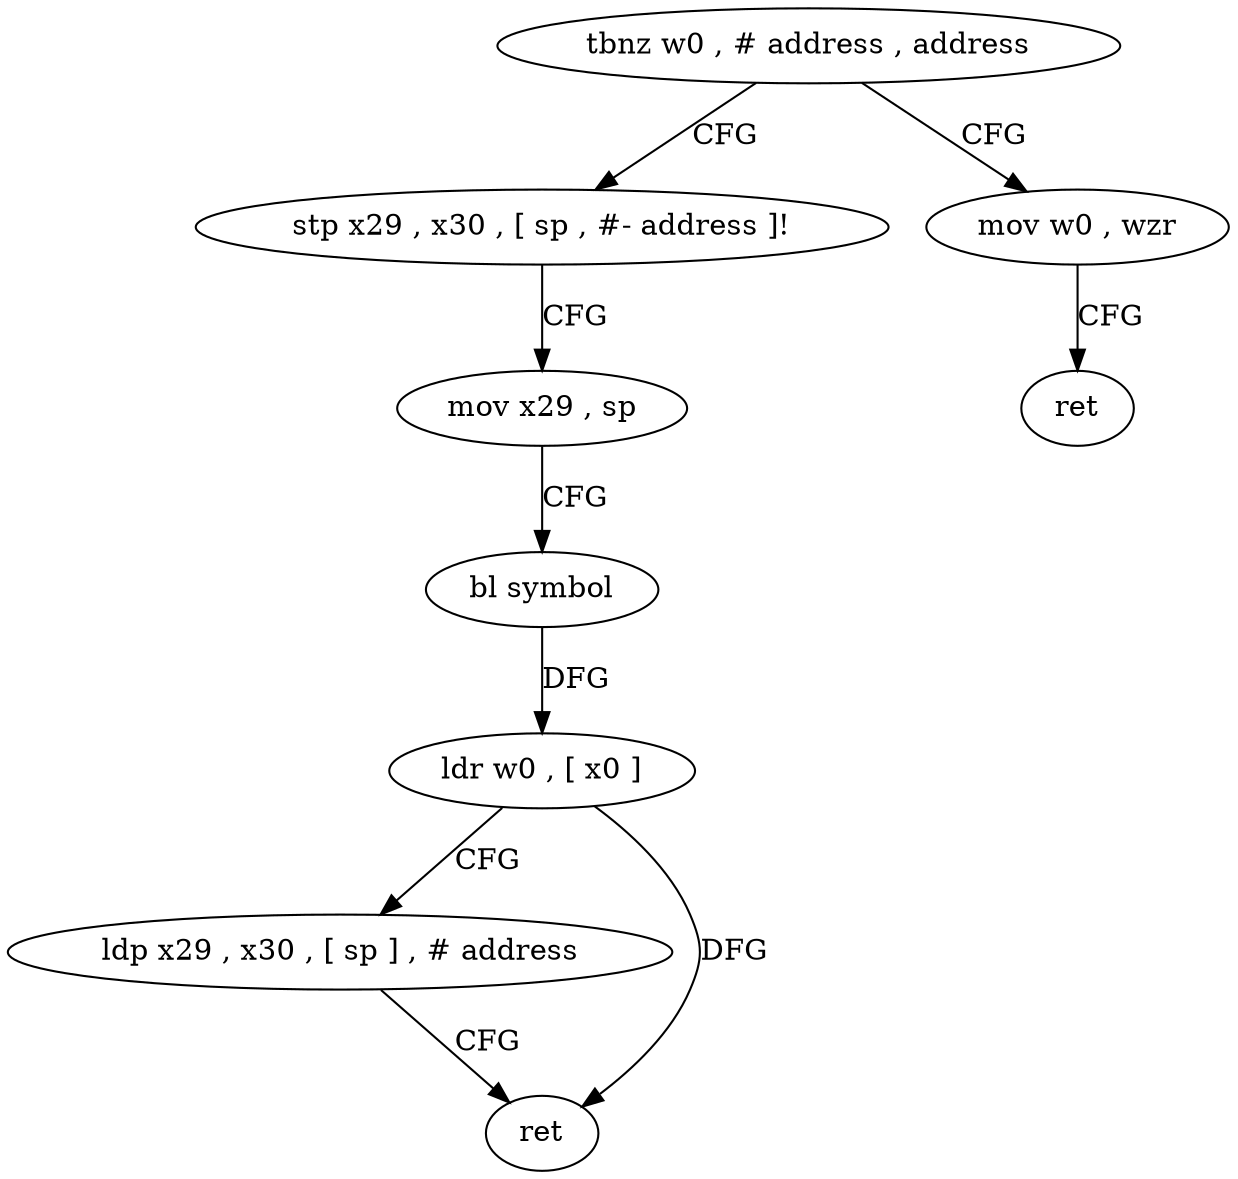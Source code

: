 digraph "func" {
"4206572" [label = "tbnz w0 , # address , address" ]
"4206584" [label = "stp x29 , x30 , [ sp , #- address ]!" ]
"4206576" [label = "mov w0 , wzr" ]
"4206588" [label = "mov x29 , sp" ]
"4206592" [label = "bl symbol" ]
"4206596" [label = "ldr w0 , [ x0 ]" ]
"4206600" [label = "ldp x29 , x30 , [ sp ] , # address" ]
"4206604" [label = "ret" ]
"4206580" [label = "ret" ]
"4206572" -> "4206584" [ label = "CFG" ]
"4206572" -> "4206576" [ label = "CFG" ]
"4206584" -> "4206588" [ label = "CFG" ]
"4206576" -> "4206580" [ label = "CFG" ]
"4206588" -> "4206592" [ label = "CFG" ]
"4206592" -> "4206596" [ label = "DFG" ]
"4206596" -> "4206600" [ label = "CFG" ]
"4206596" -> "4206604" [ label = "DFG" ]
"4206600" -> "4206604" [ label = "CFG" ]
}
